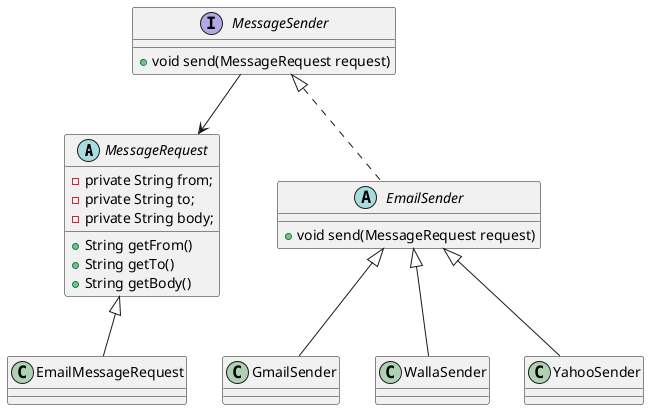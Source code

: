 @startuml
'https://plantuml.com/class-diagram

abstract class MessageRequest{
    -private String from;
    -private String to;
    -private String body;

    +String getFrom()
    +String getTo()
    +String getBody()
}
class EmailMessageRequest{
}

interface MessageSender{
    +void send(MessageRequest request)
}

abstract class EmailSender{
    +void send(MessageRequest request)
}

MessageRequest <|-- EmailMessageRequest

MessageSender <|.. EmailSender

EmailSender <|-- GmailSender
EmailSender <|-- WallaSender
EmailSender <|-- YahooSender

MessageSender --> MessageRequest





@enduml